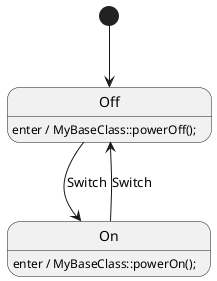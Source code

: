 @startuml
[*] --> Off
Off --> On : Switch
On --> Off : Switch

On: enter / MyBaseClass::powerOn();
Off: enter / MyBaseClass::powerOff();
@enduml